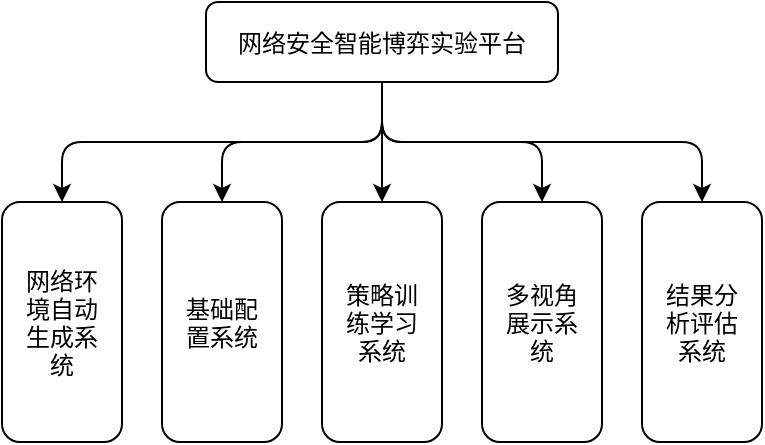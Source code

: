 <mxfile version="14.4.3" type="github">
  <diagram id="C5RBs43oDa-KdzZeNtuy" name="Page-1">
    <mxGraphModel dx="815" dy="380" grid="1" gridSize="10" guides="1" tooltips="1" connect="1" arrows="1" fold="1" page="1" pageScale="1" pageWidth="827" pageHeight="1169" math="0" shadow="0">
      <root>
        <mxCell id="WIyWlLk6GJQsqaUBKTNV-0" />
        <mxCell id="WIyWlLk6GJQsqaUBKTNV-1" parent="WIyWlLk6GJQsqaUBKTNV-0" />
        <mxCell id="40f9CmQFQ04lGPyyj_lo-0" value="网络安全智能博弈实验平台" style="rounded=1;" vertex="1" parent="WIyWlLk6GJQsqaUBKTNV-1">
          <mxGeometry x="312" y="110" width="176" height="40" as="geometry" />
        </mxCell>
        <mxCell id="40f9CmQFQ04lGPyyj_lo-1" value="网络环&#xa;境自动&#xa;生成系&#xa;统" style="rounded=1;" vertex="1" parent="WIyWlLk6GJQsqaUBKTNV-1">
          <mxGeometry x="210" y="210" width="60" height="120" as="geometry" />
        </mxCell>
        <mxCell id="40f9CmQFQ04lGPyyj_lo-2" value="基础配&#xa;置系统" style="rounded=1;" vertex="1" parent="WIyWlLk6GJQsqaUBKTNV-1">
          <mxGeometry x="290" y="210" width="60" height="120" as="geometry" />
        </mxCell>
        <mxCell id="40f9CmQFQ04lGPyyj_lo-3" value="策略训&#xa;练学习&#xa;系统" style="rounded=1;" vertex="1" parent="WIyWlLk6GJQsqaUBKTNV-1">
          <mxGeometry x="370" y="210" width="60" height="120" as="geometry" />
        </mxCell>
        <mxCell id="40f9CmQFQ04lGPyyj_lo-4" value="多视角&#xa;展示系&#xa;统" style="rounded=1;" vertex="1" parent="WIyWlLk6GJQsqaUBKTNV-1">
          <mxGeometry x="450" y="210" width="60" height="120" as="geometry" />
        </mxCell>
        <mxCell id="40f9CmQFQ04lGPyyj_lo-5" value="结果分&#xa;析评估&#xa;系统" style="rounded=1;" vertex="1" parent="WIyWlLk6GJQsqaUBKTNV-1">
          <mxGeometry x="530" y="210" width="60" height="120" as="geometry" />
        </mxCell>
        <mxCell id="40f9CmQFQ04lGPyyj_lo-7" value="" style="endArrow=classic;exitX=0.5;exitY=1;exitDx=0;exitDy=0;entryX=0.5;entryY=0;entryDx=0;entryDy=0;" edge="1" parent="WIyWlLk6GJQsqaUBKTNV-1" source="40f9CmQFQ04lGPyyj_lo-0" target="40f9CmQFQ04lGPyyj_lo-1">
          <mxGeometry width="50" height="50" relative="1" as="geometry">
            <mxPoint x="390" y="360" as="sourcePoint" />
            <mxPoint x="440" y="310" as="targetPoint" />
            <Array as="points">
              <mxPoint x="400" y="180" />
              <mxPoint x="240" y="180" />
            </Array>
          </mxGeometry>
        </mxCell>
        <mxCell id="40f9CmQFQ04lGPyyj_lo-8" value="" style="endArrow=classic;entryX=0.5;entryY=0;entryDx=0;entryDy=0;exitX=0.5;exitY=1;exitDx=0;exitDy=0;" edge="1" parent="WIyWlLk6GJQsqaUBKTNV-1" source="40f9CmQFQ04lGPyyj_lo-0" target="40f9CmQFQ04lGPyyj_lo-2">
          <mxGeometry width="50" height="50" relative="1" as="geometry">
            <mxPoint x="410" y="150" as="sourcePoint" />
            <mxPoint x="250" y="220" as="targetPoint" />
            <Array as="points">
              <mxPoint x="400" y="180" />
              <mxPoint x="320" y="180" />
            </Array>
          </mxGeometry>
        </mxCell>
        <mxCell id="40f9CmQFQ04lGPyyj_lo-9" value="" style="endArrow=classic;exitX=0.5;exitY=1;exitDx=0;exitDy=0;entryX=0.5;entryY=0;entryDx=0;entryDy=0;" edge="1" parent="WIyWlLk6GJQsqaUBKTNV-1" source="40f9CmQFQ04lGPyyj_lo-0" target="40f9CmQFQ04lGPyyj_lo-3">
          <mxGeometry width="50" height="50" relative="1" as="geometry">
            <mxPoint x="480" y="230" as="sourcePoint" />
            <mxPoint x="530" y="180" as="targetPoint" />
          </mxGeometry>
        </mxCell>
        <mxCell id="40f9CmQFQ04lGPyyj_lo-10" value="" style="endArrow=classic;entryX=0.5;entryY=0;entryDx=0;entryDy=0;" edge="1" parent="WIyWlLk6GJQsqaUBKTNV-1" target="40f9CmQFQ04lGPyyj_lo-5">
          <mxGeometry width="50" height="50" relative="1" as="geometry">
            <mxPoint x="400" y="150" as="sourcePoint" />
            <mxPoint x="480" y="160" as="targetPoint" />
            <Array as="points">
              <mxPoint x="400" y="180" />
              <mxPoint x="560" y="180" />
            </Array>
          </mxGeometry>
        </mxCell>
        <mxCell id="40f9CmQFQ04lGPyyj_lo-11" value="" style="endArrow=classic;exitX=0.5;exitY=1;exitDx=0;exitDy=0;entryX=0.5;entryY=0;entryDx=0;entryDy=0;" edge="1" parent="WIyWlLk6GJQsqaUBKTNV-1" source="40f9CmQFQ04lGPyyj_lo-0" target="40f9CmQFQ04lGPyyj_lo-4">
          <mxGeometry width="50" height="50" relative="1" as="geometry">
            <mxPoint x="590" y="180" as="sourcePoint" />
            <mxPoint x="640" y="130" as="targetPoint" />
            <Array as="points">
              <mxPoint x="400" y="180" />
              <mxPoint x="480" y="180" />
            </Array>
          </mxGeometry>
        </mxCell>
      </root>
    </mxGraphModel>
  </diagram>
</mxfile>
